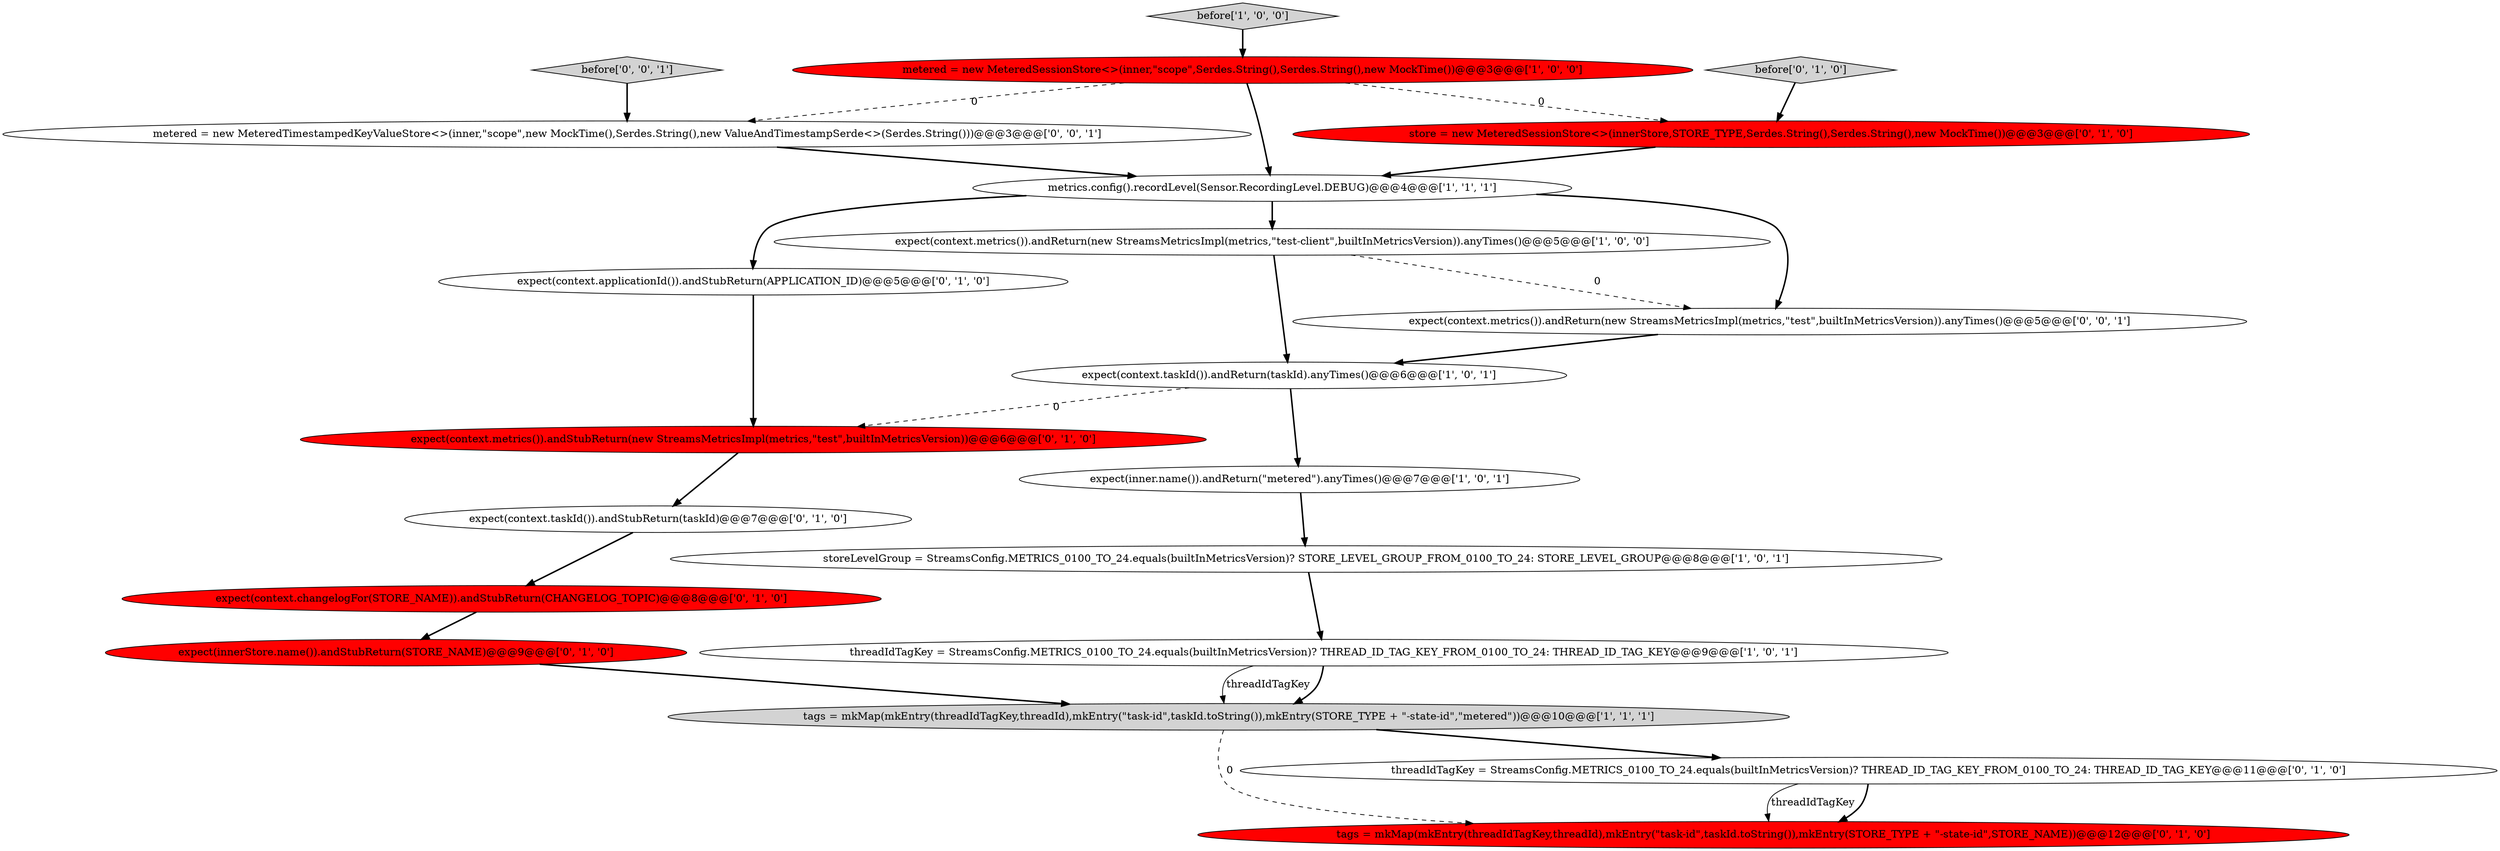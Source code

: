digraph {
7 [style = filled, label = "metrics.config().recordLevel(Sensor.RecordingLevel.DEBUG)@@@4@@@['1', '1', '1']", fillcolor = white, shape = ellipse image = "AAA0AAABBB1BBB"];
18 [style = filled, label = "expect(context.metrics()).andReturn(new StreamsMetricsImpl(metrics,\"test\",builtInMetricsVersion)).anyTimes()@@@5@@@['0', '0', '1']", fillcolor = white, shape = ellipse image = "AAA0AAABBB3BBB"];
14 [style = filled, label = "expect(context.applicationId()).andStubReturn(APPLICATION_ID)@@@5@@@['0', '1', '0']", fillcolor = white, shape = ellipse image = "AAA0AAABBB2BBB"];
12 [style = filled, label = "expect(context.metrics()).andStubReturn(new StreamsMetricsImpl(metrics,\"test\",builtInMetricsVersion))@@@6@@@['0', '1', '0']", fillcolor = red, shape = ellipse image = "AAA1AAABBB2BBB"];
9 [style = filled, label = "expect(context.taskId()).andStubReturn(taskId)@@@7@@@['0', '1', '0']", fillcolor = white, shape = ellipse image = "AAA0AAABBB2BBB"];
10 [style = filled, label = "before['0', '1', '0']", fillcolor = lightgray, shape = diamond image = "AAA0AAABBB2BBB"];
6 [style = filled, label = "metered = new MeteredSessionStore<>(inner,\"scope\",Serdes.String(),Serdes.String(),new MockTime())@@@3@@@['1', '0', '0']", fillcolor = red, shape = ellipse image = "AAA1AAABBB1BBB"];
19 [style = filled, label = "metered = new MeteredTimestampedKeyValueStore<>(inner,\"scope\",new MockTime(),Serdes.String(),new ValueAndTimestampSerde<>(Serdes.String()))@@@3@@@['0', '0', '1']", fillcolor = white, shape = ellipse image = "AAA0AAABBB3BBB"];
5 [style = filled, label = "storeLevelGroup = StreamsConfig.METRICS_0100_TO_24.equals(builtInMetricsVersion)? STORE_LEVEL_GROUP_FROM_0100_TO_24: STORE_LEVEL_GROUP@@@8@@@['1', '0', '1']", fillcolor = white, shape = ellipse image = "AAA0AAABBB1BBB"];
2 [style = filled, label = "expect(context.metrics()).andReturn(new StreamsMetricsImpl(metrics,\"test-client\",builtInMetricsVersion)).anyTimes()@@@5@@@['1', '0', '0']", fillcolor = white, shape = ellipse image = "AAA0AAABBB1BBB"];
13 [style = filled, label = "tags = mkMap(mkEntry(threadIdTagKey,threadId),mkEntry(\"task-id\",taskId.toString()),mkEntry(STORE_TYPE + \"-state-id\",STORE_NAME))@@@12@@@['0', '1', '0']", fillcolor = red, shape = ellipse image = "AAA1AAABBB2BBB"];
11 [style = filled, label = "expect(context.changelogFor(STORE_NAME)).andStubReturn(CHANGELOG_TOPIC)@@@8@@@['0', '1', '0']", fillcolor = red, shape = ellipse image = "AAA1AAABBB2BBB"];
16 [style = filled, label = "threadIdTagKey = StreamsConfig.METRICS_0100_TO_24.equals(builtInMetricsVersion)? THREAD_ID_TAG_KEY_FROM_0100_TO_24: THREAD_ID_TAG_KEY@@@11@@@['0', '1', '0']", fillcolor = white, shape = ellipse image = "AAA0AAABBB2BBB"];
17 [style = filled, label = "expect(innerStore.name()).andStubReturn(STORE_NAME)@@@9@@@['0', '1', '0']", fillcolor = red, shape = ellipse image = "AAA1AAABBB2BBB"];
1 [style = filled, label = "expect(context.taskId()).andReturn(taskId).anyTimes()@@@6@@@['1', '0', '1']", fillcolor = white, shape = ellipse image = "AAA0AAABBB1BBB"];
3 [style = filled, label = "before['1', '0', '0']", fillcolor = lightgray, shape = diamond image = "AAA0AAABBB1BBB"];
4 [style = filled, label = "expect(inner.name()).andReturn(\"metered\").anyTimes()@@@7@@@['1', '0', '1']", fillcolor = white, shape = ellipse image = "AAA0AAABBB1BBB"];
20 [style = filled, label = "before['0', '0', '1']", fillcolor = lightgray, shape = diamond image = "AAA0AAABBB3BBB"];
15 [style = filled, label = "store = new MeteredSessionStore<>(innerStore,STORE_TYPE,Serdes.String(),Serdes.String(),new MockTime())@@@3@@@['0', '1', '0']", fillcolor = red, shape = ellipse image = "AAA1AAABBB2BBB"];
8 [style = filled, label = "threadIdTagKey = StreamsConfig.METRICS_0100_TO_24.equals(builtInMetricsVersion)? THREAD_ID_TAG_KEY_FROM_0100_TO_24: THREAD_ID_TAG_KEY@@@9@@@['1', '0', '1']", fillcolor = white, shape = ellipse image = "AAA0AAABBB1BBB"];
0 [style = filled, label = "tags = mkMap(mkEntry(threadIdTagKey,threadId),mkEntry(\"task-id\",taskId.toString()),mkEntry(STORE_TYPE + \"-state-id\",\"metered\"))@@@10@@@['1', '1', '1']", fillcolor = lightgray, shape = ellipse image = "AAA0AAABBB1BBB"];
5->8 [style = bold, label=""];
0->16 [style = bold, label=""];
1->4 [style = bold, label=""];
16->13 [style = bold, label=""];
10->15 [style = bold, label=""];
9->11 [style = bold, label=""];
15->7 [style = bold, label=""];
2->1 [style = bold, label=""];
3->6 [style = bold, label=""];
12->9 [style = bold, label=""];
7->14 [style = bold, label=""];
8->0 [style = bold, label=""];
1->12 [style = dashed, label="0"];
17->0 [style = bold, label=""];
18->1 [style = bold, label=""];
6->15 [style = dashed, label="0"];
7->2 [style = bold, label=""];
14->12 [style = bold, label=""];
0->13 [style = dashed, label="0"];
6->19 [style = dashed, label="0"];
2->18 [style = dashed, label="0"];
7->18 [style = bold, label=""];
11->17 [style = bold, label=""];
16->13 [style = solid, label="threadIdTagKey"];
6->7 [style = bold, label=""];
20->19 [style = bold, label=""];
8->0 [style = solid, label="threadIdTagKey"];
4->5 [style = bold, label=""];
19->7 [style = bold, label=""];
}
